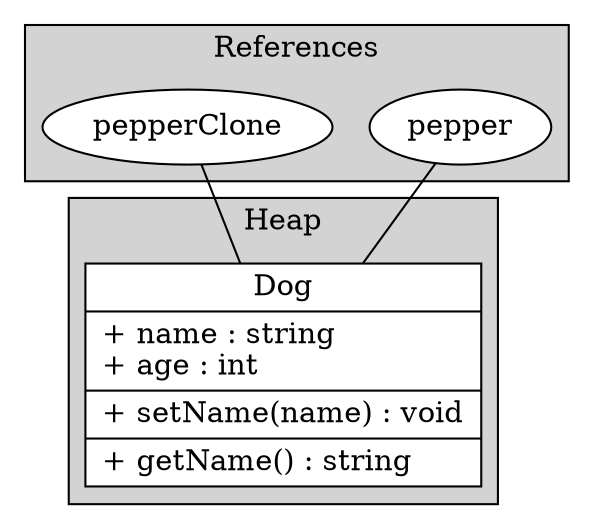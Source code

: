 digraph objectreferences {
  subgraph cluster0 {
   style = filled;
   node [shape=oval, group=a, style=filled, fillcolor=white];
    pepper;
    pepperClone;
   label ="References";
  }
  subgraph cluster1 {
#   color=lightgrey;
   style=filled;
    node [shape = "record", group="", style=filled, fillcolor=white];
    Dog [label = "{Dog|+ name : string\l+ age : int\l|+ setName(name) : void\l|+ getName() : string\l}"];
    label="Heap";
  }
  
  pepper ->Dog[arrowhead=none];
  pepperClone ->Dog[arrowhead=none];
}
